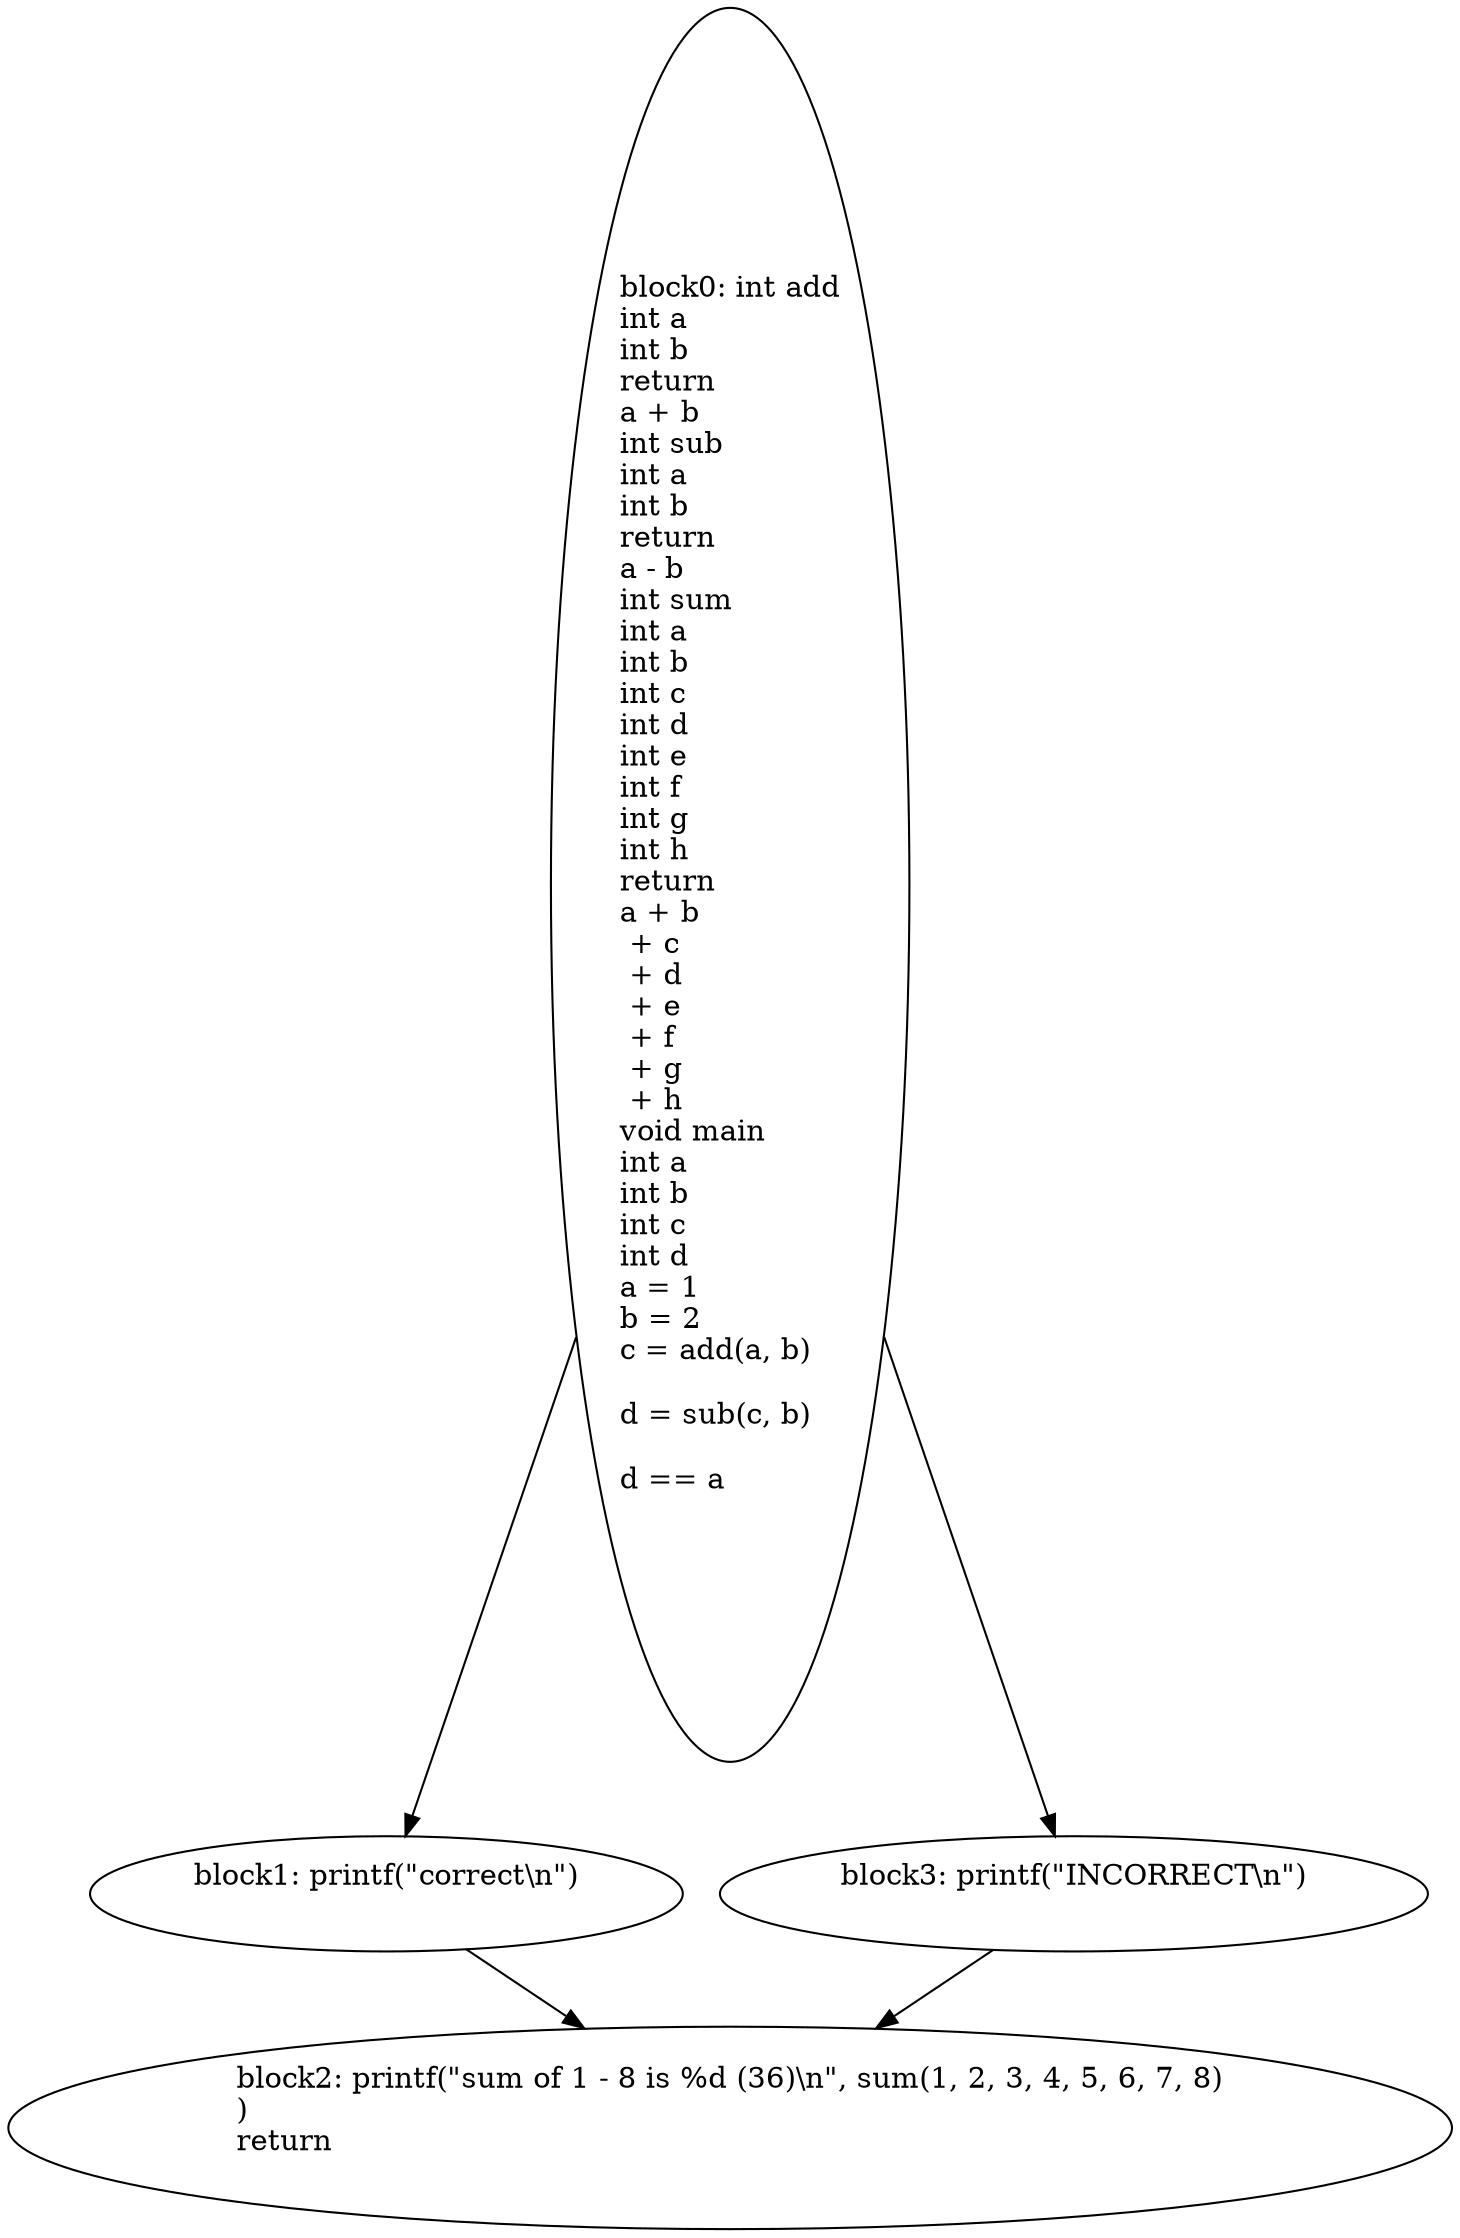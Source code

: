 digraph G {
  block0 [ label="block0: int\ add\lint\ a\lint\ b\lreturn\ \la\ +\ b\lint\ sub\lint\ a\lint\ b\lreturn\ \la\ -\ b\lint\ sum\lint\ a\lint\ b\lint\ c\lint\ d\lint\ e\lint\ f\lint\ g\lint\ h\lreturn\ \la\ +\ b\l\ +\ c\l\ +\ d\l\ +\ e\l\ +\ f\l\ +\ g\l\ +\ h\lvoid\ main\lint\ a\lint\ b\lint\ c\lint\ d\la\ =\ 1\lb\ =\ 2\lc\ =\ add\(a\,\ b\)\l\ld\ =\ sub\(c\,\ b\)\l\ld\ ==\ a\l" ];
  block1 [ label="block1: printf\(\"correct\\n\"\)\l\l" ];
  block2 [ label="block2: printf\(\"sum\ of\ 1\ -\ 8\ is\ %d\ \(36\)\\n\"\,\ sum\(1\,\ 2\,\ 3\,\ 4\,\ 5\,\ 6\,\ 7\,\ 8\)\l\)\lreturn\ \l\l" ];
  block3 [ label="block3: printf\(\"INCORRECT\\n\"\)\l\l" ];
  block0 -> block1;
  block1 -> block2;
  block0 -> block3;
  block3 -> block2;
}
